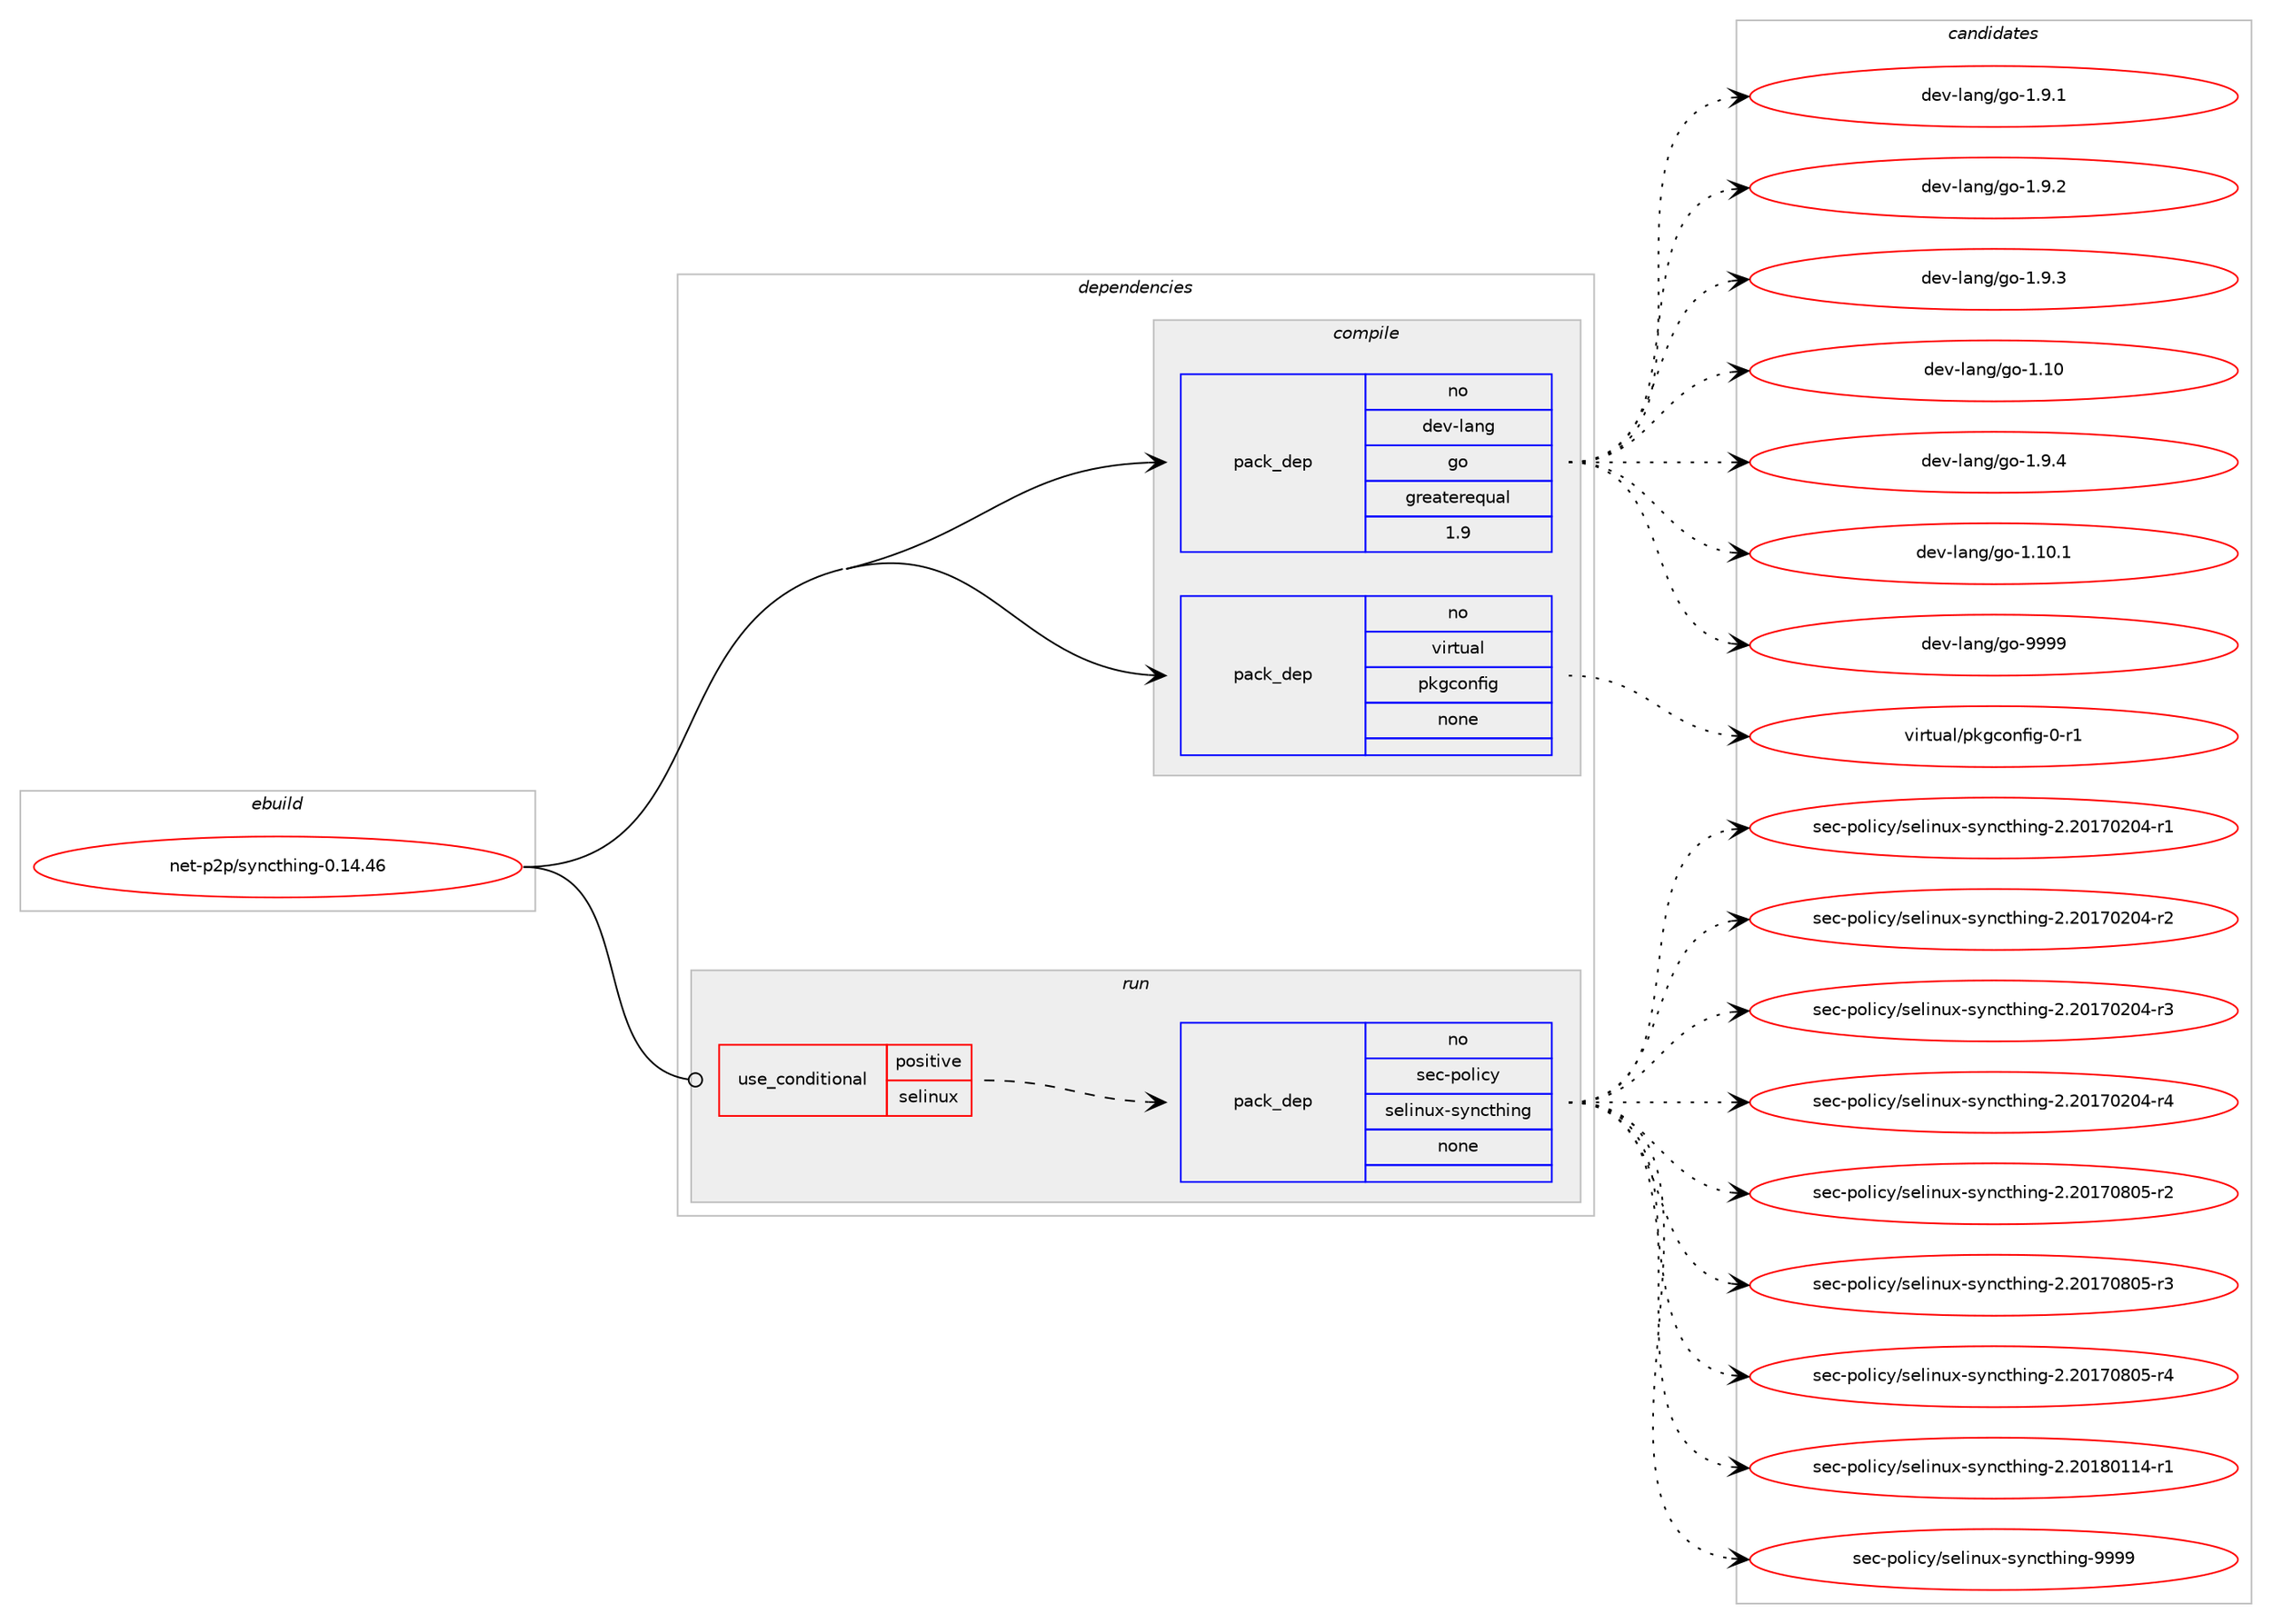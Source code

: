 digraph prolog {

# *************
# Graph options
# *************

newrank=true;
concentrate=true;
compound=true;
graph [rankdir=LR,fontname=Helvetica,fontsize=10,ranksep=1.5];#, ranksep=2.5, nodesep=0.2];
edge  [arrowhead=vee];
node  [fontname=Helvetica,fontsize=10];

# **********
# The ebuild
# **********

subgraph cluster_leftcol {
color=gray;
rank=same;
label=<<i>ebuild</i>>;
id [label="net-p2p/syncthing-0.14.46", color=red, width=4, href="../net-p2p/syncthing-0.14.46.svg"];
}

# ****************
# The dependencies
# ****************

subgraph cluster_midcol {
color=gray;
label=<<i>dependencies</i>>;
subgraph cluster_compile {
fillcolor="#eeeeee";
style=filled;
label=<<i>compile</i>>;
subgraph pack821 {
dependency1140 [label=<<TABLE BORDER="0" CELLBORDER="1" CELLSPACING="0" CELLPADDING="4" WIDTH="220"><TR><TD ROWSPAN="6" CELLPADDING="30">pack_dep</TD></TR><TR><TD WIDTH="110">no</TD></TR><TR><TD>dev-lang</TD></TR><TR><TD>go</TD></TR><TR><TD>greaterequal</TD></TR><TR><TD>1.9</TD></TR></TABLE>>, shape=none, color=blue];
}
id:e -> dependency1140:w [weight=20,style="solid",arrowhead="vee"];
subgraph pack822 {
dependency1141 [label=<<TABLE BORDER="0" CELLBORDER="1" CELLSPACING="0" CELLPADDING="4" WIDTH="220"><TR><TD ROWSPAN="6" CELLPADDING="30">pack_dep</TD></TR><TR><TD WIDTH="110">no</TD></TR><TR><TD>virtual</TD></TR><TR><TD>pkgconfig</TD></TR><TR><TD>none</TD></TR><TR><TD></TD></TR></TABLE>>, shape=none, color=blue];
}
id:e -> dependency1141:w [weight=20,style="solid",arrowhead="vee"];
}
subgraph cluster_compileandrun {
fillcolor="#eeeeee";
style=filled;
label=<<i>compile and run</i>>;
}
subgraph cluster_run {
fillcolor="#eeeeee";
style=filled;
label=<<i>run</i>>;
subgraph cond287 {
dependency1142 [label=<<TABLE BORDER="0" CELLBORDER="1" CELLSPACING="0" CELLPADDING="4"><TR><TD ROWSPAN="3" CELLPADDING="10">use_conditional</TD></TR><TR><TD>positive</TD></TR><TR><TD>selinux</TD></TR></TABLE>>, shape=none, color=red];
subgraph pack823 {
dependency1143 [label=<<TABLE BORDER="0" CELLBORDER="1" CELLSPACING="0" CELLPADDING="4" WIDTH="220"><TR><TD ROWSPAN="6" CELLPADDING="30">pack_dep</TD></TR><TR><TD WIDTH="110">no</TD></TR><TR><TD>sec-policy</TD></TR><TR><TD>selinux-syncthing</TD></TR><TR><TD>none</TD></TR><TR><TD></TD></TR></TABLE>>, shape=none, color=blue];
}
dependency1142:e -> dependency1143:w [weight=20,style="dashed",arrowhead="vee"];
}
id:e -> dependency1142:w [weight=20,style="solid",arrowhead="odot"];
}
}

# **************
# The candidates
# **************

subgraph cluster_choices {
rank=same;
color=gray;
label=<<i>candidates</i>>;

subgraph choice821 {
color=black;
nodesep=1;
choice100101118451089711010347103111454946574649 [label="dev-lang/go-1.9.1", color=red, width=4,href="../dev-lang/go-1.9.1.svg"];
choice100101118451089711010347103111454946574650 [label="dev-lang/go-1.9.2", color=red, width=4,href="../dev-lang/go-1.9.2.svg"];
choice100101118451089711010347103111454946574651 [label="dev-lang/go-1.9.3", color=red, width=4,href="../dev-lang/go-1.9.3.svg"];
choice1001011184510897110103471031114549464948 [label="dev-lang/go-1.10", color=red, width=4,href="../dev-lang/go-1.10.svg"];
choice100101118451089711010347103111454946574652 [label="dev-lang/go-1.9.4", color=red, width=4,href="../dev-lang/go-1.9.4.svg"];
choice10010111845108971101034710311145494649484649 [label="dev-lang/go-1.10.1", color=red, width=4,href="../dev-lang/go-1.10.1.svg"];
choice1001011184510897110103471031114557575757 [label="dev-lang/go-9999", color=red, width=4,href="../dev-lang/go-9999.svg"];
dependency1140:e -> choice100101118451089711010347103111454946574649:w [style=dotted,weight="100"];
dependency1140:e -> choice100101118451089711010347103111454946574650:w [style=dotted,weight="100"];
dependency1140:e -> choice100101118451089711010347103111454946574651:w [style=dotted,weight="100"];
dependency1140:e -> choice1001011184510897110103471031114549464948:w [style=dotted,weight="100"];
dependency1140:e -> choice100101118451089711010347103111454946574652:w [style=dotted,weight="100"];
dependency1140:e -> choice10010111845108971101034710311145494649484649:w [style=dotted,weight="100"];
dependency1140:e -> choice1001011184510897110103471031114557575757:w [style=dotted,weight="100"];
}
subgraph choice822 {
color=black;
nodesep=1;
choice11810511411611797108471121071039911111010210510345484511449 [label="virtual/pkgconfig-0-r1", color=red, width=4,href="../virtual/pkgconfig-0-r1.svg"];
dependency1141:e -> choice11810511411611797108471121071039911111010210510345484511449:w [style=dotted,weight="100"];
}
subgraph choice823 {
color=black;
nodesep=1;
choice11510199451121111081059912147115101108105110117120451151211109911610410511010345504650484955485048524511449 [label="sec-policy/selinux-syncthing-2.20170204-r1", color=red, width=4,href="../sec-policy/selinux-syncthing-2.20170204-r1.svg"];
choice11510199451121111081059912147115101108105110117120451151211109911610410511010345504650484955485048524511450 [label="sec-policy/selinux-syncthing-2.20170204-r2", color=red, width=4,href="../sec-policy/selinux-syncthing-2.20170204-r2.svg"];
choice11510199451121111081059912147115101108105110117120451151211109911610410511010345504650484955485048524511451 [label="sec-policy/selinux-syncthing-2.20170204-r3", color=red, width=4,href="../sec-policy/selinux-syncthing-2.20170204-r3.svg"];
choice11510199451121111081059912147115101108105110117120451151211109911610410511010345504650484955485048524511452 [label="sec-policy/selinux-syncthing-2.20170204-r4", color=red, width=4,href="../sec-policy/selinux-syncthing-2.20170204-r4.svg"];
choice11510199451121111081059912147115101108105110117120451151211109911610410511010345504650484955485648534511450 [label="sec-policy/selinux-syncthing-2.20170805-r2", color=red, width=4,href="../sec-policy/selinux-syncthing-2.20170805-r2.svg"];
choice11510199451121111081059912147115101108105110117120451151211109911610410511010345504650484955485648534511451 [label="sec-policy/selinux-syncthing-2.20170805-r3", color=red, width=4,href="../sec-policy/selinux-syncthing-2.20170805-r3.svg"];
choice11510199451121111081059912147115101108105110117120451151211109911610410511010345504650484955485648534511452 [label="sec-policy/selinux-syncthing-2.20170805-r4", color=red, width=4,href="../sec-policy/selinux-syncthing-2.20170805-r4.svg"];
choice11510199451121111081059912147115101108105110117120451151211109911610410511010345504650484956484949524511449 [label="sec-policy/selinux-syncthing-2.20180114-r1", color=red, width=4,href="../sec-policy/selinux-syncthing-2.20180114-r1.svg"];
choice1151019945112111108105991214711510110810511011712045115121110991161041051101034557575757 [label="sec-policy/selinux-syncthing-9999", color=red, width=4,href="../sec-policy/selinux-syncthing-9999.svg"];
dependency1143:e -> choice11510199451121111081059912147115101108105110117120451151211109911610410511010345504650484955485048524511449:w [style=dotted,weight="100"];
dependency1143:e -> choice11510199451121111081059912147115101108105110117120451151211109911610410511010345504650484955485048524511450:w [style=dotted,weight="100"];
dependency1143:e -> choice11510199451121111081059912147115101108105110117120451151211109911610410511010345504650484955485048524511451:w [style=dotted,weight="100"];
dependency1143:e -> choice11510199451121111081059912147115101108105110117120451151211109911610410511010345504650484955485048524511452:w [style=dotted,weight="100"];
dependency1143:e -> choice11510199451121111081059912147115101108105110117120451151211109911610410511010345504650484955485648534511450:w [style=dotted,weight="100"];
dependency1143:e -> choice11510199451121111081059912147115101108105110117120451151211109911610410511010345504650484955485648534511451:w [style=dotted,weight="100"];
dependency1143:e -> choice11510199451121111081059912147115101108105110117120451151211109911610410511010345504650484955485648534511452:w [style=dotted,weight="100"];
dependency1143:e -> choice11510199451121111081059912147115101108105110117120451151211109911610410511010345504650484956484949524511449:w [style=dotted,weight="100"];
dependency1143:e -> choice1151019945112111108105991214711510110810511011712045115121110991161041051101034557575757:w [style=dotted,weight="100"];
}
}

}
